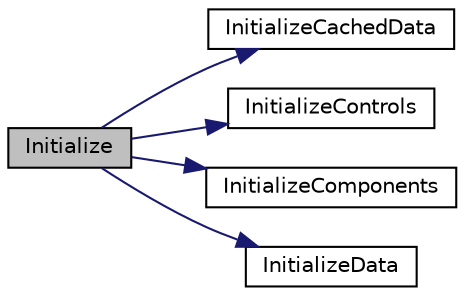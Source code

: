 digraph "Initialize"
{
 // LATEX_PDF_SIZE
  edge [fontname="Helvetica",fontsize="10",labelfontname="Helvetica",labelfontsize="10"];
  node [fontname="Helvetica",fontsize="10",shape=record];
  rankdir="LR";
  Node53 [label="Initialize",height=0.2,width=0.4,color="black", fillcolor="grey75", style="filled", fontcolor="black",tooltip=" "];
  Node53 -> Node54 [color="midnightblue",fontsize="10",style="solid",fontname="Helvetica"];
  Node54 [label="InitializeCachedData",height=0.2,width=0.4,color="black", fillcolor="white", style="filled",URL="$classviolet_1_1ThisAddIn.html#a46e46eccbceab9b4e922b3e6e2097f9d",tooltip=" "];
  Node53 -> Node55 [color="midnightblue",fontsize="10",style="solid",fontname="Helvetica"];
  Node55 [label="InitializeControls",height=0.2,width=0.4,color="black", fillcolor="white", style="filled",URL="$classviolet_1_1ThisAddIn.html#a4cb13cee3efe7300d05eb9d67877e02f",tooltip=" "];
  Node53 -> Node56 [color="midnightblue",fontsize="10",style="solid",fontname="Helvetica"];
  Node56 [label="InitializeComponents",height=0.2,width=0.4,color="black", fillcolor="white", style="filled",URL="$classviolet_1_1ThisAddIn.html#a8ea83adbfaf0d634b37df26d4b98d443",tooltip=" "];
  Node53 -> Node57 [color="midnightblue",fontsize="10",style="solid",fontname="Helvetica"];
  Node57 [label="InitializeData",height=0.2,width=0.4,color="black", fillcolor="white", style="filled",URL="$classviolet_1_1ThisAddIn.html#a2891a80ef396183203c7b1ac96c30612",tooltip=" "];
}
